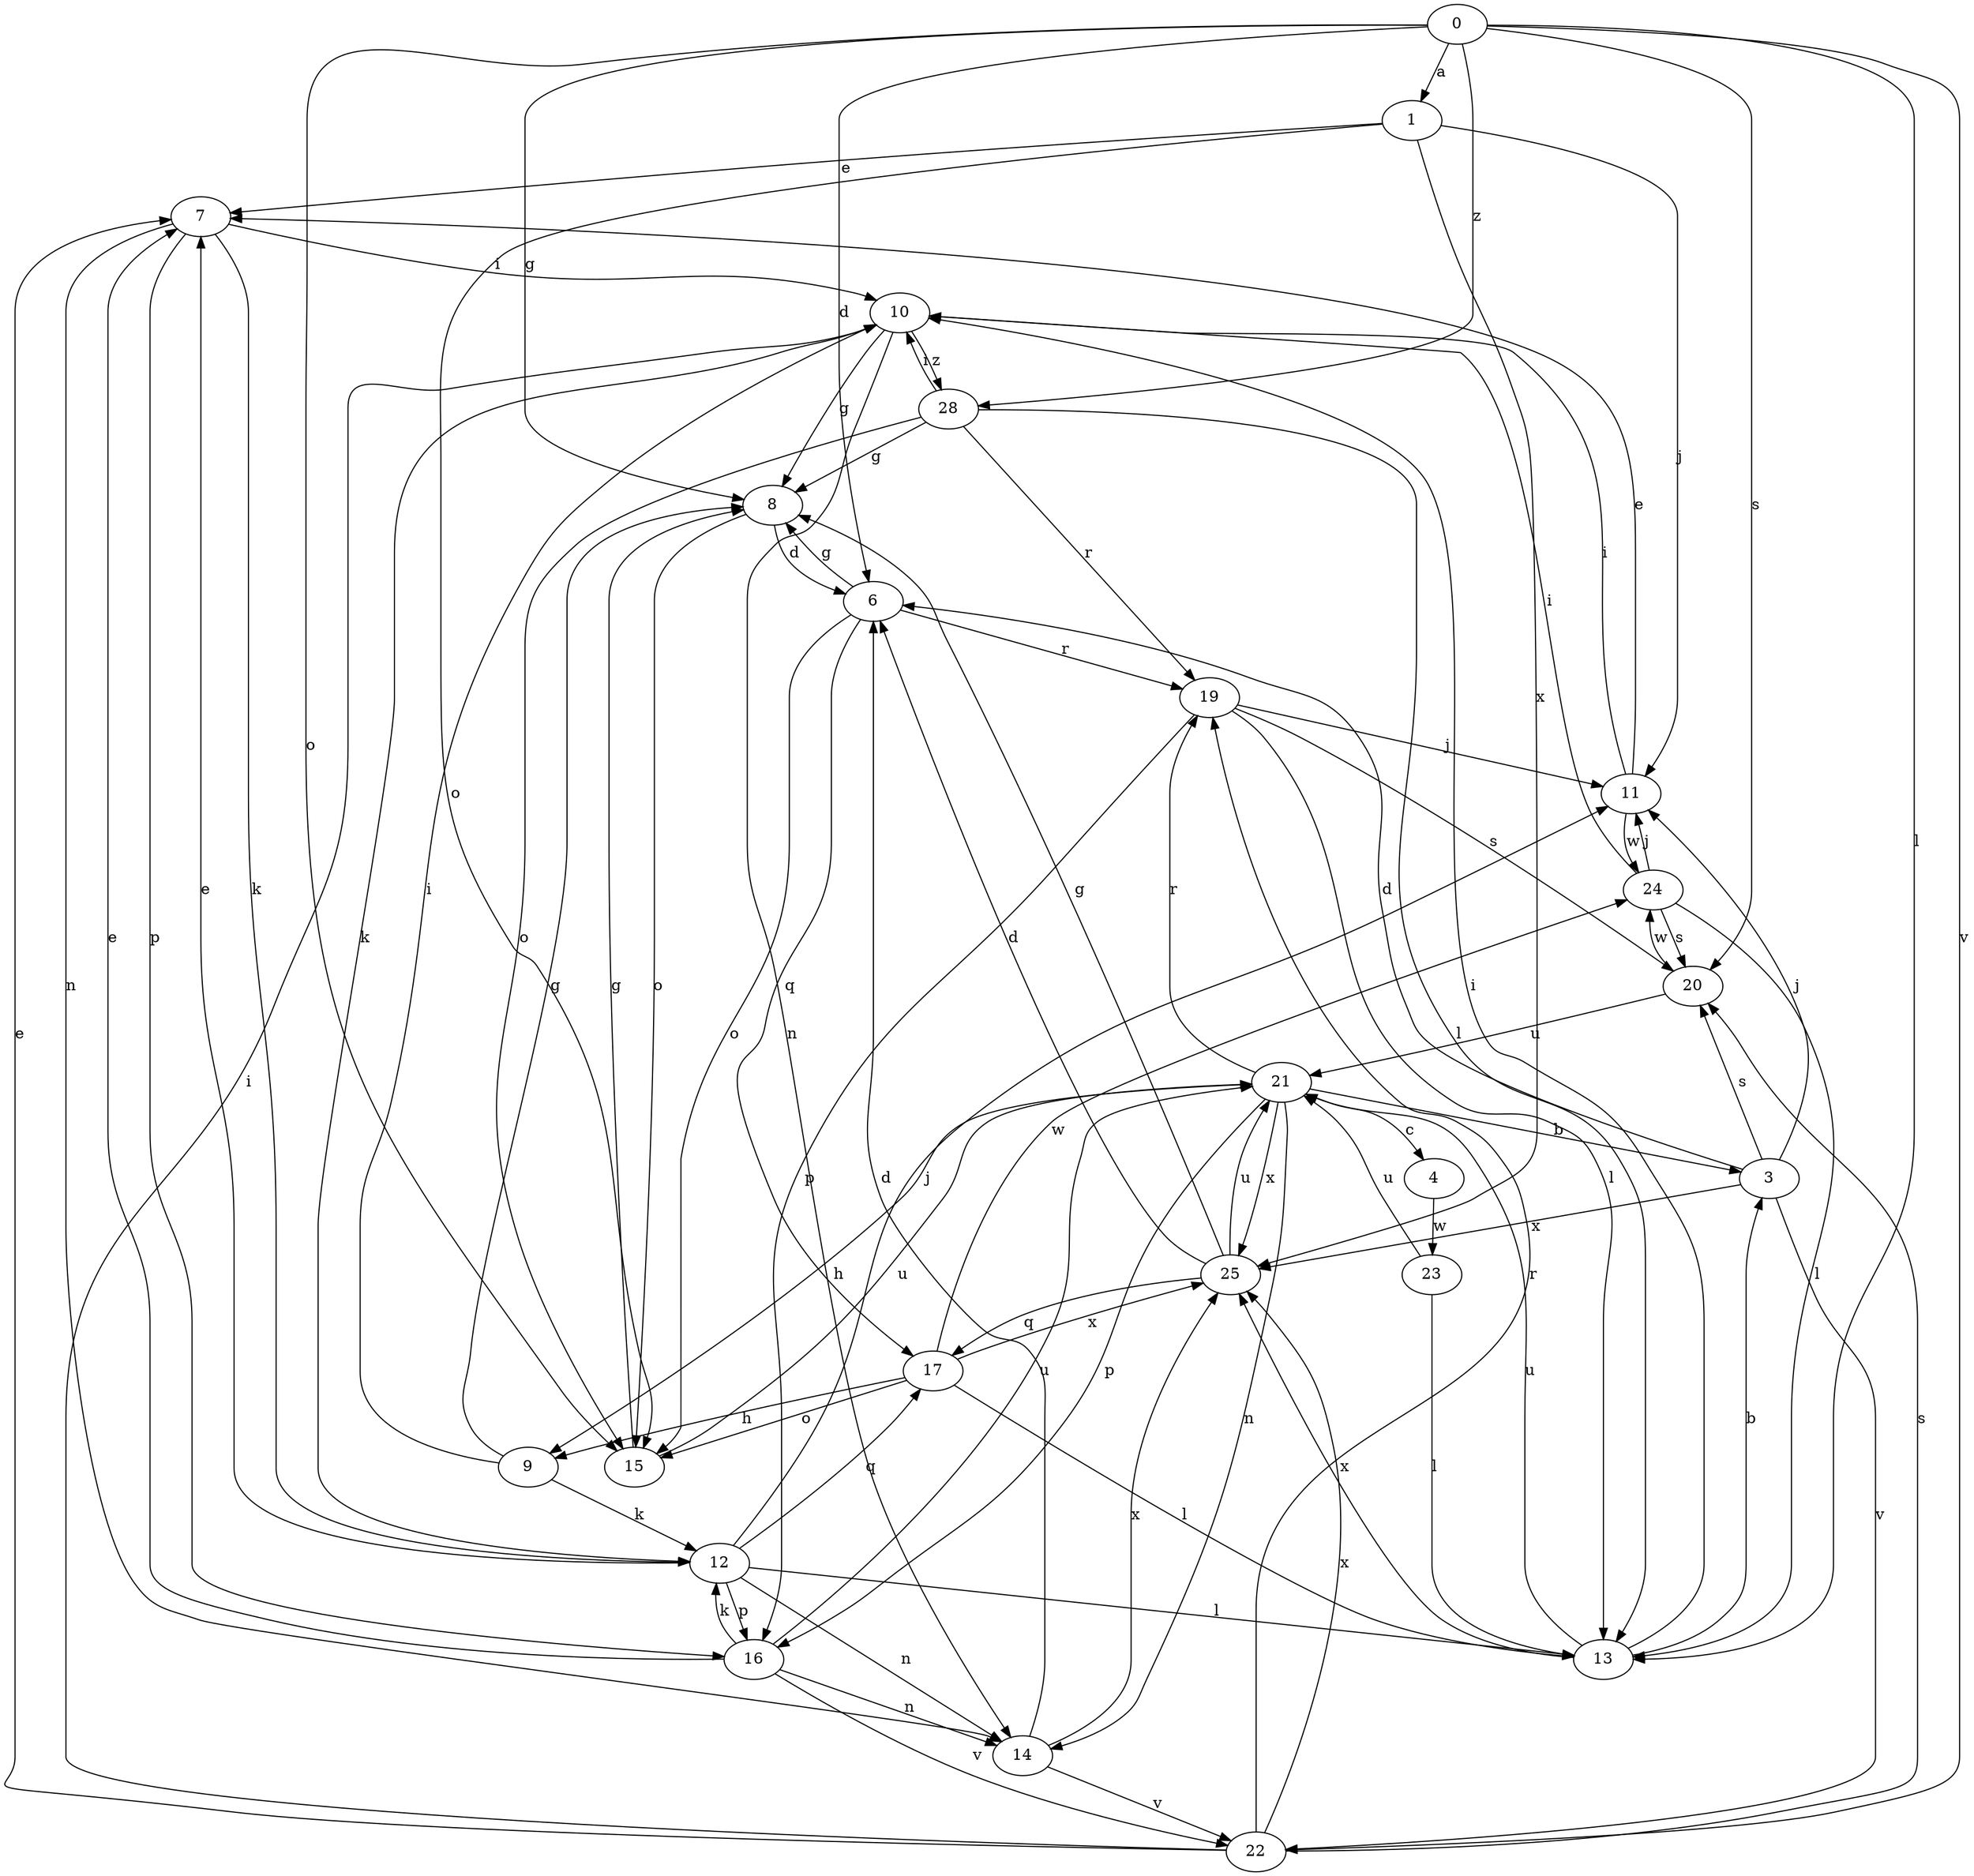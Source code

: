 strict digraph  {
0;
1;
3;
4;
6;
7;
8;
9;
10;
11;
12;
13;
14;
15;
16;
17;
19;
20;
21;
22;
23;
24;
25;
28;
0 -> 1  [label=a];
0 -> 6  [label=d];
0 -> 8  [label=g];
0 -> 13  [label=l];
0 -> 15  [label=o];
0 -> 20  [label=s];
0 -> 22  [label=v];
0 -> 28  [label=z];
1 -> 7  [label=e];
1 -> 11  [label=j];
1 -> 15  [label=o];
1 -> 25  [label=x];
3 -> 6  [label=d];
3 -> 11  [label=j];
3 -> 20  [label=s];
3 -> 22  [label=v];
3 -> 25  [label=x];
4 -> 23  [label=w];
6 -> 8  [label=g];
6 -> 15  [label=o];
6 -> 17  [label=q];
6 -> 19  [label=r];
7 -> 10  [label=i];
7 -> 12  [label=k];
7 -> 14  [label=n];
7 -> 16  [label=p];
8 -> 6  [label=d];
8 -> 15  [label=o];
9 -> 8  [label=g];
9 -> 10  [label=i];
9 -> 12  [label=k];
10 -> 8  [label=g];
10 -> 12  [label=k];
10 -> 14  [label=n];
10 -> 28  [label=z];
11 -> 7  [label=e];
11 -> 10  [label=i];
11 -> 24  [label=w];
12 -> 7  [label=e];
12 -> 11  [label=j];
12 -> 13  [label=l];
12 -> 14  [label=n];
12 -> 16  [label=p];
12 -> 17  [label=q];
13 -> 3  [label=b];
13 -> 10  [label=i];
13 -> 21  [label=u];
13 -> 25  [label=x];
14 -> 6  [label=d];
14 -> 22  [label=v];
14 -> 25  [label=x];
15 -> 8  [label=g];
15 -> 21  [label=u];
16 -> 7  [label=e];
16 -> 12  [label=k];
16 -> 14  [label=n];
16 -> 21  [label=u];
16 -> 22  [label=v];
17 -> 9  [label=h];
17 -> 13  [label=l];
17 -> 15  [label=o];
17 -> 24  [label=w];
17 -> 25  [label=x];
19 -> 11  [label=j];
19 -> 13  [label=l];
19 -> 16  [label=p];
19 -> 20  [label=s];
20 -> 21  [label=u];
20 -> 24  [label=w];
21 -> 3  [label=b];
21 -> 4  [label=c];
21 -> 9  [label=h];
21 -> 14  [label=n];
21 -> 16  [label=p];
21 -> 19  [label=r];
21 -> 25  [label=x];
22 -> 7  [label=e];
22 -> 10  [label=i];
22 -> 19  [label=r];
22 -> 20  [label=s];
22 -> 25  [label=x];
23 -> 13  [label=l];
23 -> 21  [label=u];
24 -> 10  [label=i];
24 -> 11  [label=j];
24 -> 13  [label=l];
24 -> 20  [label=s];
25 -> 6  [label=d];
25 -> 8  [label=g];
25 -> 17  [label=q];
25 -> 21  [label=u];
28 -> 8  [label=g];
28 -> 10  [label=i];
28 -> 13  [label=l];
28 -> 15  [label=o];
28 -> 19  [label=r];
}
